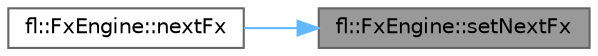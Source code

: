 digraph "fl::FxEngine::setNextFx"
{
 // LATEX_PDF_SIZE
  bgcolor="transparent";
  edge [fontname=Helvetica,fontsize=10,labelfontname=Helvetica,labelfontsize=10];
  node [fontname=Helvetica,fontsize=10,shape=box,height=0.2,width=0.4];
  rankdir="RL";
  Node1 [id="Node000001",label="fl::FxEngine::setNextFx",height=0.2,width=0.4,color="gray40", fillcolor="grey60", style="filled", fontcolor="black",tooltip="Sets the next effect to transition to."];
  Node1 -> Node2 [id="edge1_Node000001_Node000002",dir="back",color="steelblue1",style="solid",tooltip=" "];
  Node2 [id="Node000002",label="fl::FxEngine::nextFx",height=0.2,width=0.4,color="grey40", fillcolor="white", style="filled",URL="$d4/d60/classfl_1_1_fx_engine_a478ed2a69d36050013ef81ffb59799a0.html#a478ed2a69d36050013ef81ffb59799a0",tooltip="Transitions to the next effect in the sequence."];
}
